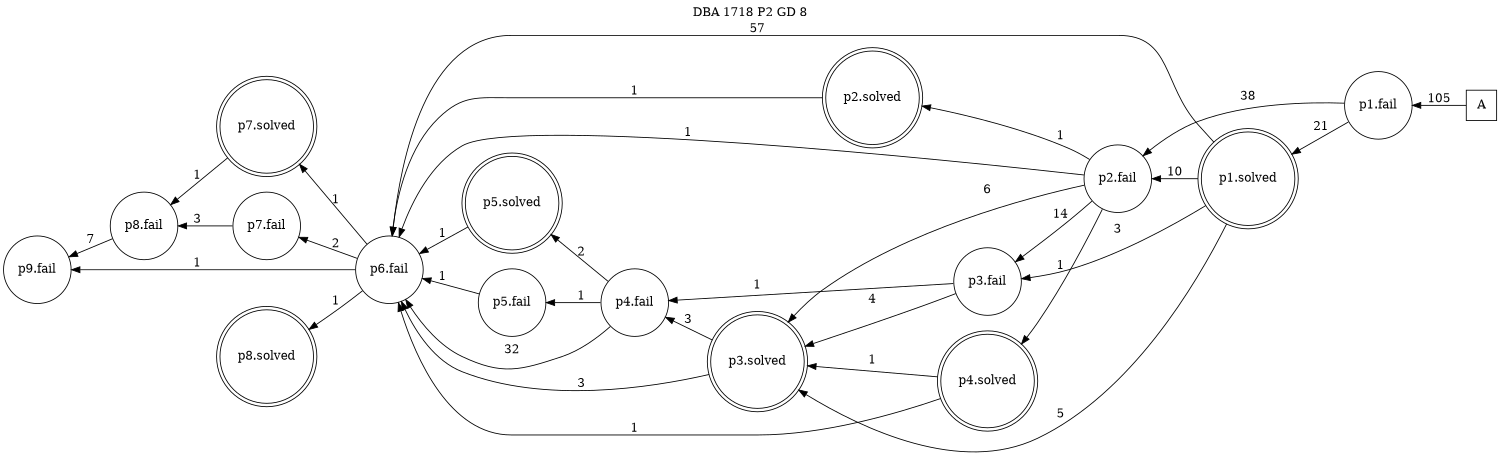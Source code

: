 digraph DBA_1718_P2_GD_8 {
labelloc="tl"
label= " DBA 1718 P2 GD 8 "
rankdir="RL";
graph [ size=" 10 , 10 !"]

"A" [shape="square" label="A"]
"p1.fail" [shape="circle" label="p1.fail"]
"p1.solved" [shape="doublecircle" label="p1.solved"]
"p2.fail" [shape="circle" label="p2.fail"]
"p3.fail" [shape="circle" label="p3.fail"]
"p4.fail" [shape="circle" label="p4.fail"]
"p3.solved" [shape="doublecircle" label="p3.solved"]
"p5.fail" [shape="circle" label="p5.fail"]
"p6.fail" [shape="circle" label="p6.fail"]
"p7.fail" [shape="circle" label="p7.fail"]
"p8.fail" [shape="circle" label="p8.fail"]
"p9.fail" [shape="circle" label="p9.fail"]
"p5.solved" [shape="doublecircle" label="p5.solved"]
"p4.solved" [shape="doublecircle" label="p4.solved"]
"p7.solved" [shape="doublecircle" label="p7.solved"]
"p2.solved" [shape="doublecircle" label="p2.solved"]
"p8.solved" [shape="doublecircle" label="p8.solved"]
"A" -> "p1.fail" [ label=105]
"p1.fail" -> "p1.solved" [ label=21]
"p1.fail" -> "p2.fail" [ label=38]
"p1.solved" -> "p2.fail" [ label=10]
"p1.solved" -> "p3.fail" [ label=3]
"p1.solved" -> "p3.solved" [ label=5]
"p1.solved" -> "p6.fail" [ label=57]
"p2.fail" -> "p3.fail" [ label=14]
"p2.fail" -> "p3.solved" [ label=6]
"p2.fail" -> "p6.fail" [ label=1]
"p2.fail" -> "p4.solved" [ label=1]
"p2.fail" -> "p2.solved" [ label=1]
"p3.fail" -> "p4.fail" [ label=1]
"p3.fail" -> "p3.solved" [ label=4]
"p4.fail" -> "p5.fail" [ label=1]
"p4.fail" -> "p6.fail" [ label=32]
"p4.fail" -> "p5.solved" [ label=2]
"p3.solved" -> "p4.fail" [ label=3]
"p3.solved" -> "p6.fail" [ label=3]
"p5.fail" -> "p6.fail" [ label=1]
"p6.fail" -> "p7.fail" [ label=2]
"p6.fail" -> "p9.fail" [ label=1]
"p6.fail" -> "p7.solved" [ label=1]
"p6.fail" -> "p8.solved" [ label=1]
"p7.fail" -> "p8.fail" [ label=3]
"p8.fail" -> "p9.fail" [ label=7]
"p5.solved" -> "p6.fail" [ label=1]
"p4.solved" -> "p3.solved" [ label=1]
"p4.solved" -> "p6.fail" [ label=1]
"p7.solved" -> "p8.fail" [ label=1]
"p2.solved" -> "p6.fail" [ label=1]
}
